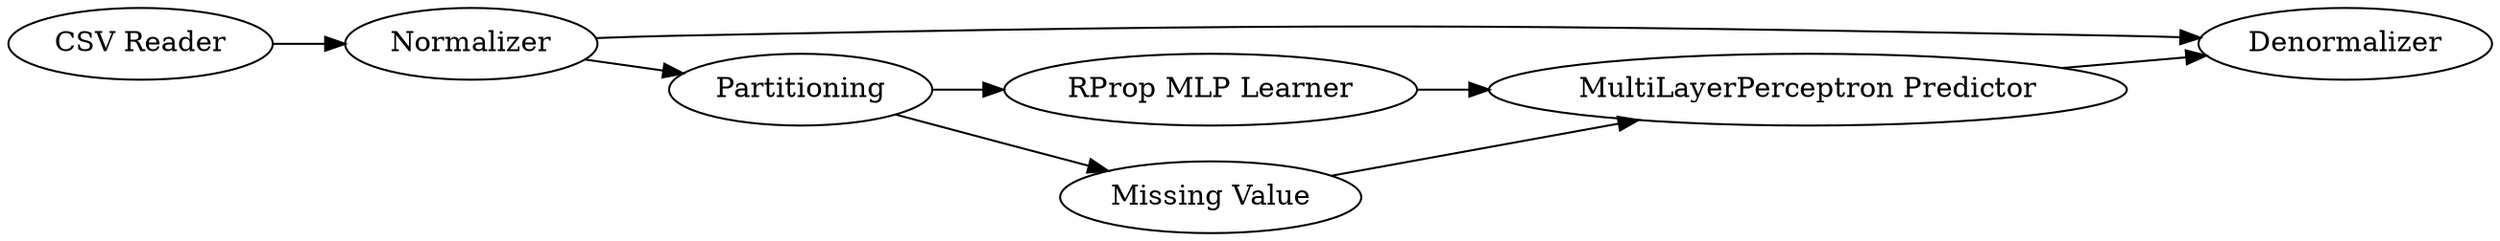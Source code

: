 digraph {
	"8885430701623966302_64" [label="CSV Reader"]
	"8885430701623966302_101" [label="RProp MLP Learner"]
	"8885430701623966302_117" [label=Denormalizer]
	"8885430701623966302_83" [label=Normalizer]
	"8885430701623966302_114" [label="MultiLayerPerceptron Predictor"]
	"8885430701623966302_115" [label=Partitioning]
	"8885430701623966302_116" [label="Missing Value"]
	"8885430701623966302_64" -> "8885430701623966302_83"
	"8885430701623966302_83" -> "8885430701623966302_115"
	"8885430701623966302_83" -> "8885430701623966302_117"
	"8885430701623966302_114" -> "8885430701623966302_117"
	"8885430701623966302_101" -> "8885430701623966302_114"
	"8885430701623966302_115" -> "8885430701623966302_116"
	"8885430701623966302_116" -> "8885430701623966302_114"
	"8885430701623966302_115" -> "8885430701623966302_101"
	rankdir=LR
}
